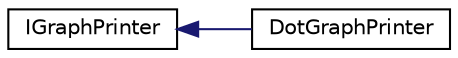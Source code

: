 digraph "Graphical Class Hierarchy"
{
 // LATEX_PDF_SIZE
  edge [fontname="Helvetica",fontsize="10",labelfontname="Helvetica",labelfontsize="10"];
  node [fontname="Helvetica",fontsize="10",shape=record];
  rankdir="LR";
  Node0 [label="IGraphPrinter",height=0.2,width=0.4,color="black", fillcolor="white", style="filled",URL="$classarm__compute_1_1graph_1_1_i_graph_printer.xhtml",tooltip="Graph printer interface."];
  Node0 -> Node1 [dir="back",color="midnightblue",fontsize="10",style="solid",fontname="Helvetica"];
  Node1 [label="DotGraphPrinter",height=0.2,width=0.4,color="black", fillcolor="white", style="filled",URL="$classarm__compute_1_1graph_1_1_dot_graph_printer.xhtml",tooltip="Graph printer interface."];
}
